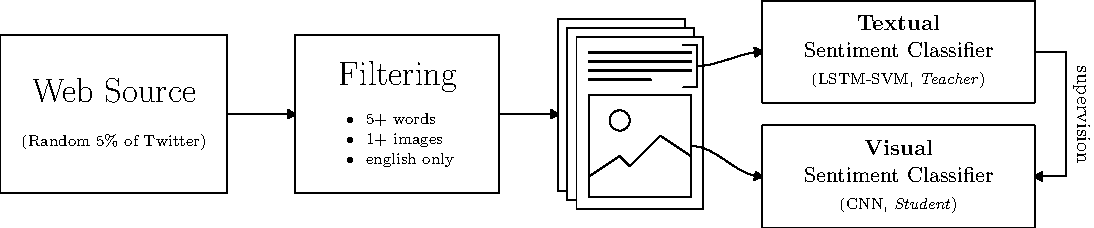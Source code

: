 unitsize(.8cm);

// box sizes
pair t = (5, 3.5), f = (4.5, 3.5), p = (2.8, 3.8), m = (6, 5);
// arrow lengths
real t2f = 1.5, f2p = 1.5, p2m = 1.5, m_gap = .5;

// middle height (central vertical alignment)
real middle = max(new real[] {t.y, f.y, p.y, m.y}) / 2;

// starting points
pair tS = (0, middle - t.y/2);
pair fS = (tS.x + t.x + t2f, middle - f.y/2);
pair pS = (fS.x + f.x + f2p, middle - p.y/2);
pair mS = (pS.x + p.x + p2m, middle - m.y/2);

path b;

// WEB SOURCE
pair tE = tS + t;
draw(box(tS, tE));
label(minipage("\centering \Large Web Source\\ {\scriptsize (Random 5\% of Twitter)}", 100), (tS + tE) / 2);

// -->
draw((tE.x, middle) -- (fS.x, middle), arrow=ArcArrow);

// FILTERING
pair fE = fS + f;
draw(box(fS, fE));
// label(minipage("\centering Filtering\\ {\tiny (5+ words, 1+ images, english only)}", 100), (fS + fE) / 2);
label(minipage("\centering \Large Filtering \scriptsize \begin{itemize} \setlength\itemsep{-.5em} \item 5+ words \item 1+ images \item english only \end{itemize}", 90), (fS + fE) / 2);

real d = .2;
// -->
draw((fE.x, middle) -- (pS.x - d, middle), arrow=ArcArrow);

// POSTS
pair pE = pS + p;
path backPost = (d, 0) -- (0, 0) -- (0, p.y) -- p -- (p.x, p.y - d);
backPost = shift(pS) * backPost;

draw(backPost);
draw(shift(-d, d) * backPost);
draw(shift(d, -d) * box(pS, pE));

// POST CONTENTS
//  - PIC
path[] pic() {
    path p = (0, .2) -- (0, 0) -- (1, 0) -- (1, .4) --
             (.7, .6) -- (.4, .3) -- (.3, .4) -- (0, .2) --
             (0, 1) -- (1, 1) -- (1, .4);
    path c = circle((.3, .75), .1);
    return new path[] {p, c};
}

pair tpS = shift(d, -d) * pS;
pair tpE = shift(d, -d) * pE;
path[] img = pic();
real s = .2;
real imgSide = (1 - s) * p.x;
real imgPad = .5 * s * p.x;
img = scale(imgSide) * img;
pair imgS = tpS +  imgPad * (1, 1);
pair imgE = imgS + imgSide * (1, 1);
img = shift(imgS) * img;
draw(img);

//  - TEXT LINES
real linePad = 1.2*imgPad;
pair lineS = imgS + (0, imgSide + linePad);
pair lineE = tpE - (imgPad, linePad);
int nLines = 4;
real spacing = (lineE.y - lineS.y) / (nLines - 1);
for (int i = nLines - 1; i > 0 ; --i)
    draw((lineS.x, lineS.y + i*spacing) -- (lineE.x, lineS.y + i*spacing), linewidth(1));
// truncated last line
draw(lineS -- (lineE.x - .4 imgSide, lineS.y), linewidth(1));

// Text Bracket
real b = linePad/2;
path textBracket = (imgE.x - b, imgE.y + linePad / 2) -- (imgE.x + imgPad / 2, imgE.y + linePad / 2) --
                   (imgE.x + imgPad / 2, lineE.y + linePad / 2) -- (imgE.x - b, lineE.y + linePad / 2);
draw(textBracket);

// MODELS
pair mE = mS + m;
pair mm = (m.x, (m.y - m_gap) / 2);
pair mtS = mS + (0, mm.y + m_gap), mtE = mtS + mm;
pair mvS = mS, mvE = mvS + mm;

// Text Arrow
pair taS = (imgE.x + imgPad / 2, (lineE.y + imgE.y + linePad) / 2);
pair taE = (taS.x + imgPad / 2 - d + p2m, mtS.y + mm.y / 2);
draw(taS{E} .. {E}taE, arrow=ArcArrow);

// Image Arrow
pair iaS = imgE - (0, imgSide / 2);
pair iaE = (iaS.x + imgPad - d + p2m, mvS.y + mm.y / 2);
draw(iaS{E} .. {E}iaE, arrow=ArcArrow);


// Text model
draw(box(mtS, mtE));
label(minipage("\centering \small \textbf{Textual}\\ Sentiment Classifier\\ {\scriptsize (LSTM-SVM, \emph{Teacher})}", 100), (mtS + mtE) / 2);

// Visual model
draw(box(mvS, mvE));
label(minipage("\centering \small \textbf{Visual}\\ Sentiment Classifier\\ {\scriptsize (CNN, \emph{Student})}", 100), (mvS + mvE) / 2);

// SUPERVISION
real pad = .7;
pair sS = taE + (mm.x, 0);
pair sE = iaE + (mm.x, 0);

path supervis = sS -- (sS.x + pad, sS.y) -- (sS.x + pad, sE.y) -- sE;
draw(supervis, arrow=ArcArrow, L=rotate(-90)* Label("\footnotesize supervision", align=E));

